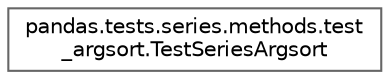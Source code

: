 digraph "Graphical Class Hierarchy"
{
 // LATEX_PDF_SIZE
  bgcolor="transparent";
  edge [fontname=Helvetica,fontsize=10,labelfontname=Helvetica,labelfontsize=10];
  node [fontname=Helvetica,fontsize=10,shape=box,height=0.2,width=0.4];
  rankdir="LR";
  Node0 [id="Node000000",label="pandas.tests.series.methods.test\l_argsort.TestSeriesArgsort",height=0.2,width=0.4,color="grey40", fillcolor="white", style="filled",URL="$de/dad/classpandas_1_1tests_1_1series_1_1methods_1_1test__argsort_1_1TestSeriesArgsort.html",tooltip=" "];
}
